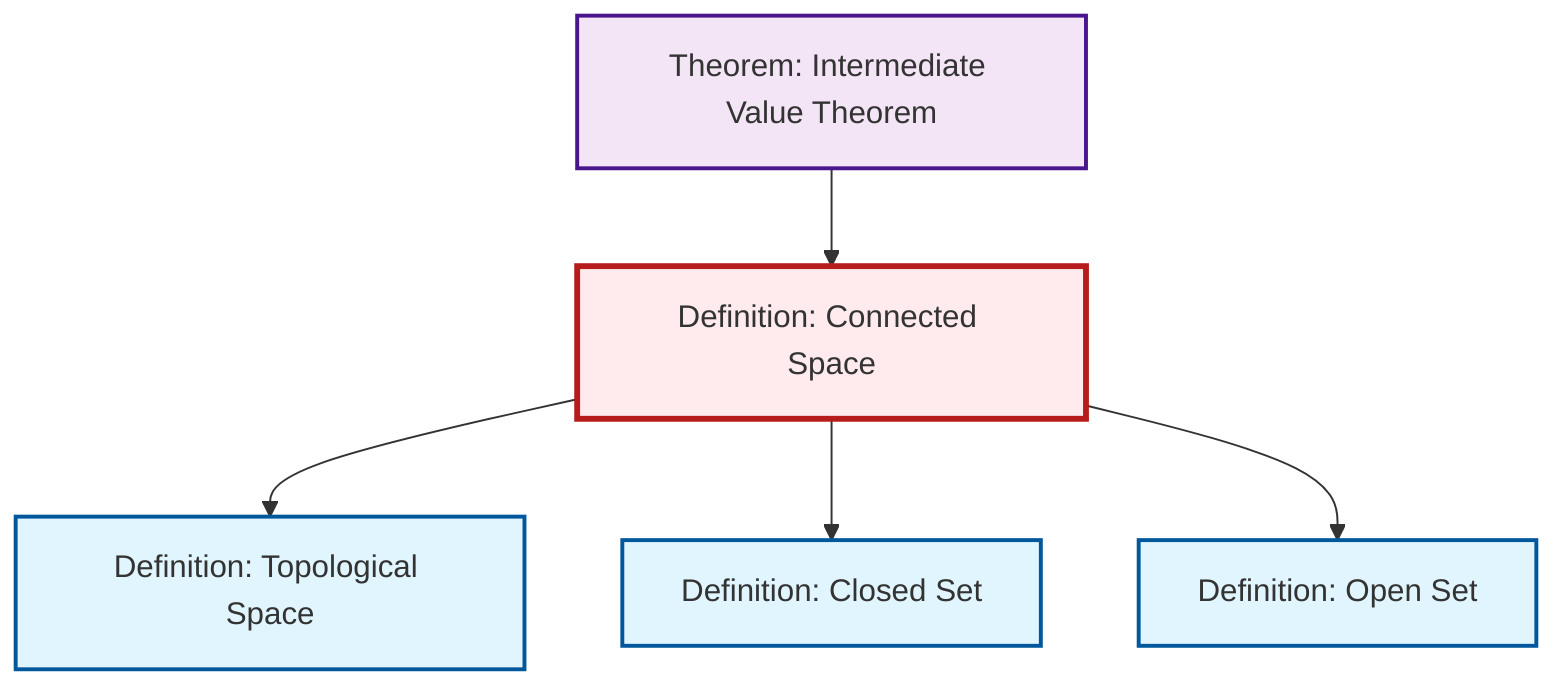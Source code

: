 graph TD
    classDef definition fill:#e1f5fe,stroke:#01579b,stroke-width:2px
    classDef theorem fill:#f3e5f5,stroke:#4a148c,stroke-width:2px
    classDef axiom fill:#fff3e0,stroke:#e65100,stroke-width:2px
    classDef example fill:#e8f5e9,stroke:#1b5e20,stroke-width:2px
    classDef current fill:#ffebee,stroke:#b71c1c,stroke-width:3px
    def-closed-set["Definition: Closed Set"]:::definition
    def-topological-space["Definition: Topological Space"]:::definition
    def-open-set["Definition: Open Set"]:::definition
    thm-intermediate-value["Theorem: Intermediate Value Theorem"]:::theorem
    def-connected["Definition: Connected Space"]:::definition
    def-connected --> def-topological-space
    def-connected --> def-closed-set
    thm-intermediate-value --> def-connected
    def-connected --> def-open-set
    class def-connected current
